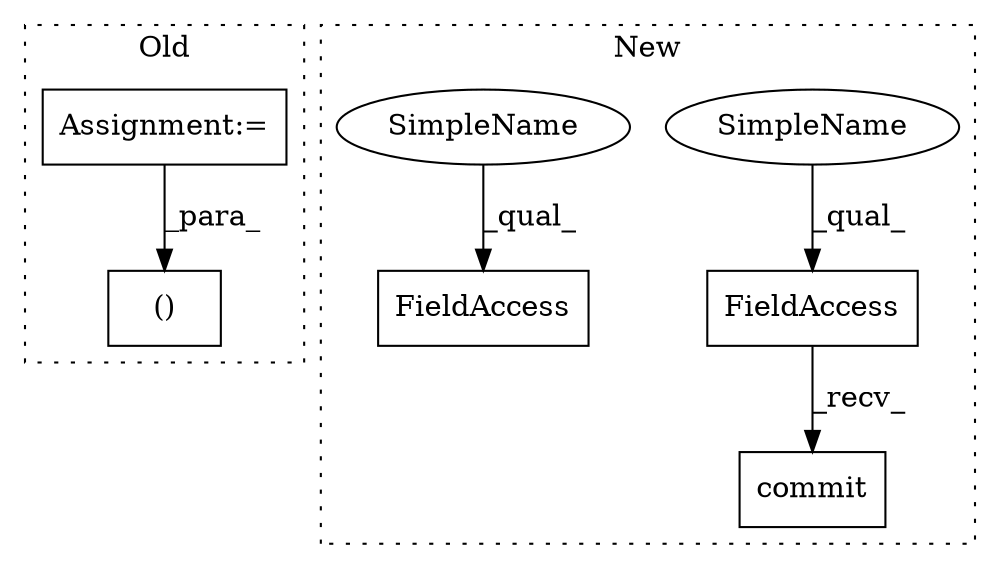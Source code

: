 digraph G {
subgraph cluster0 {
1 [label="()" a="106" s="1551" l="205" shape="box"];
3 [label="Assignment:=" a="7" s="869" l="4" shape="box"];
label = "Old";
style="dotted";
}
subgraph cluster1 {
2 [label="commit" a="32" s="1784" l="8" shape="box"];
4 [label="FieldAccess" a="22" s="1771" l="12" shape="box"];
5 [label="FieldAccess" a="22" s="1619" l="12" shape="box"];
6 [label="SimpleName" a="42" s="1771" l="4" shape="ellipse"];
7 [label="SimpleName" a="42" s="1619" l="4" shape="ellipse"];
label = "New";
style="dotted";
}
3 -> 1 [label="_para_"];
4 -> 2 [label="_recv_"];
6 -> 4 [label="_qual_"];
7 -> 5 [label="_qual_"];
}